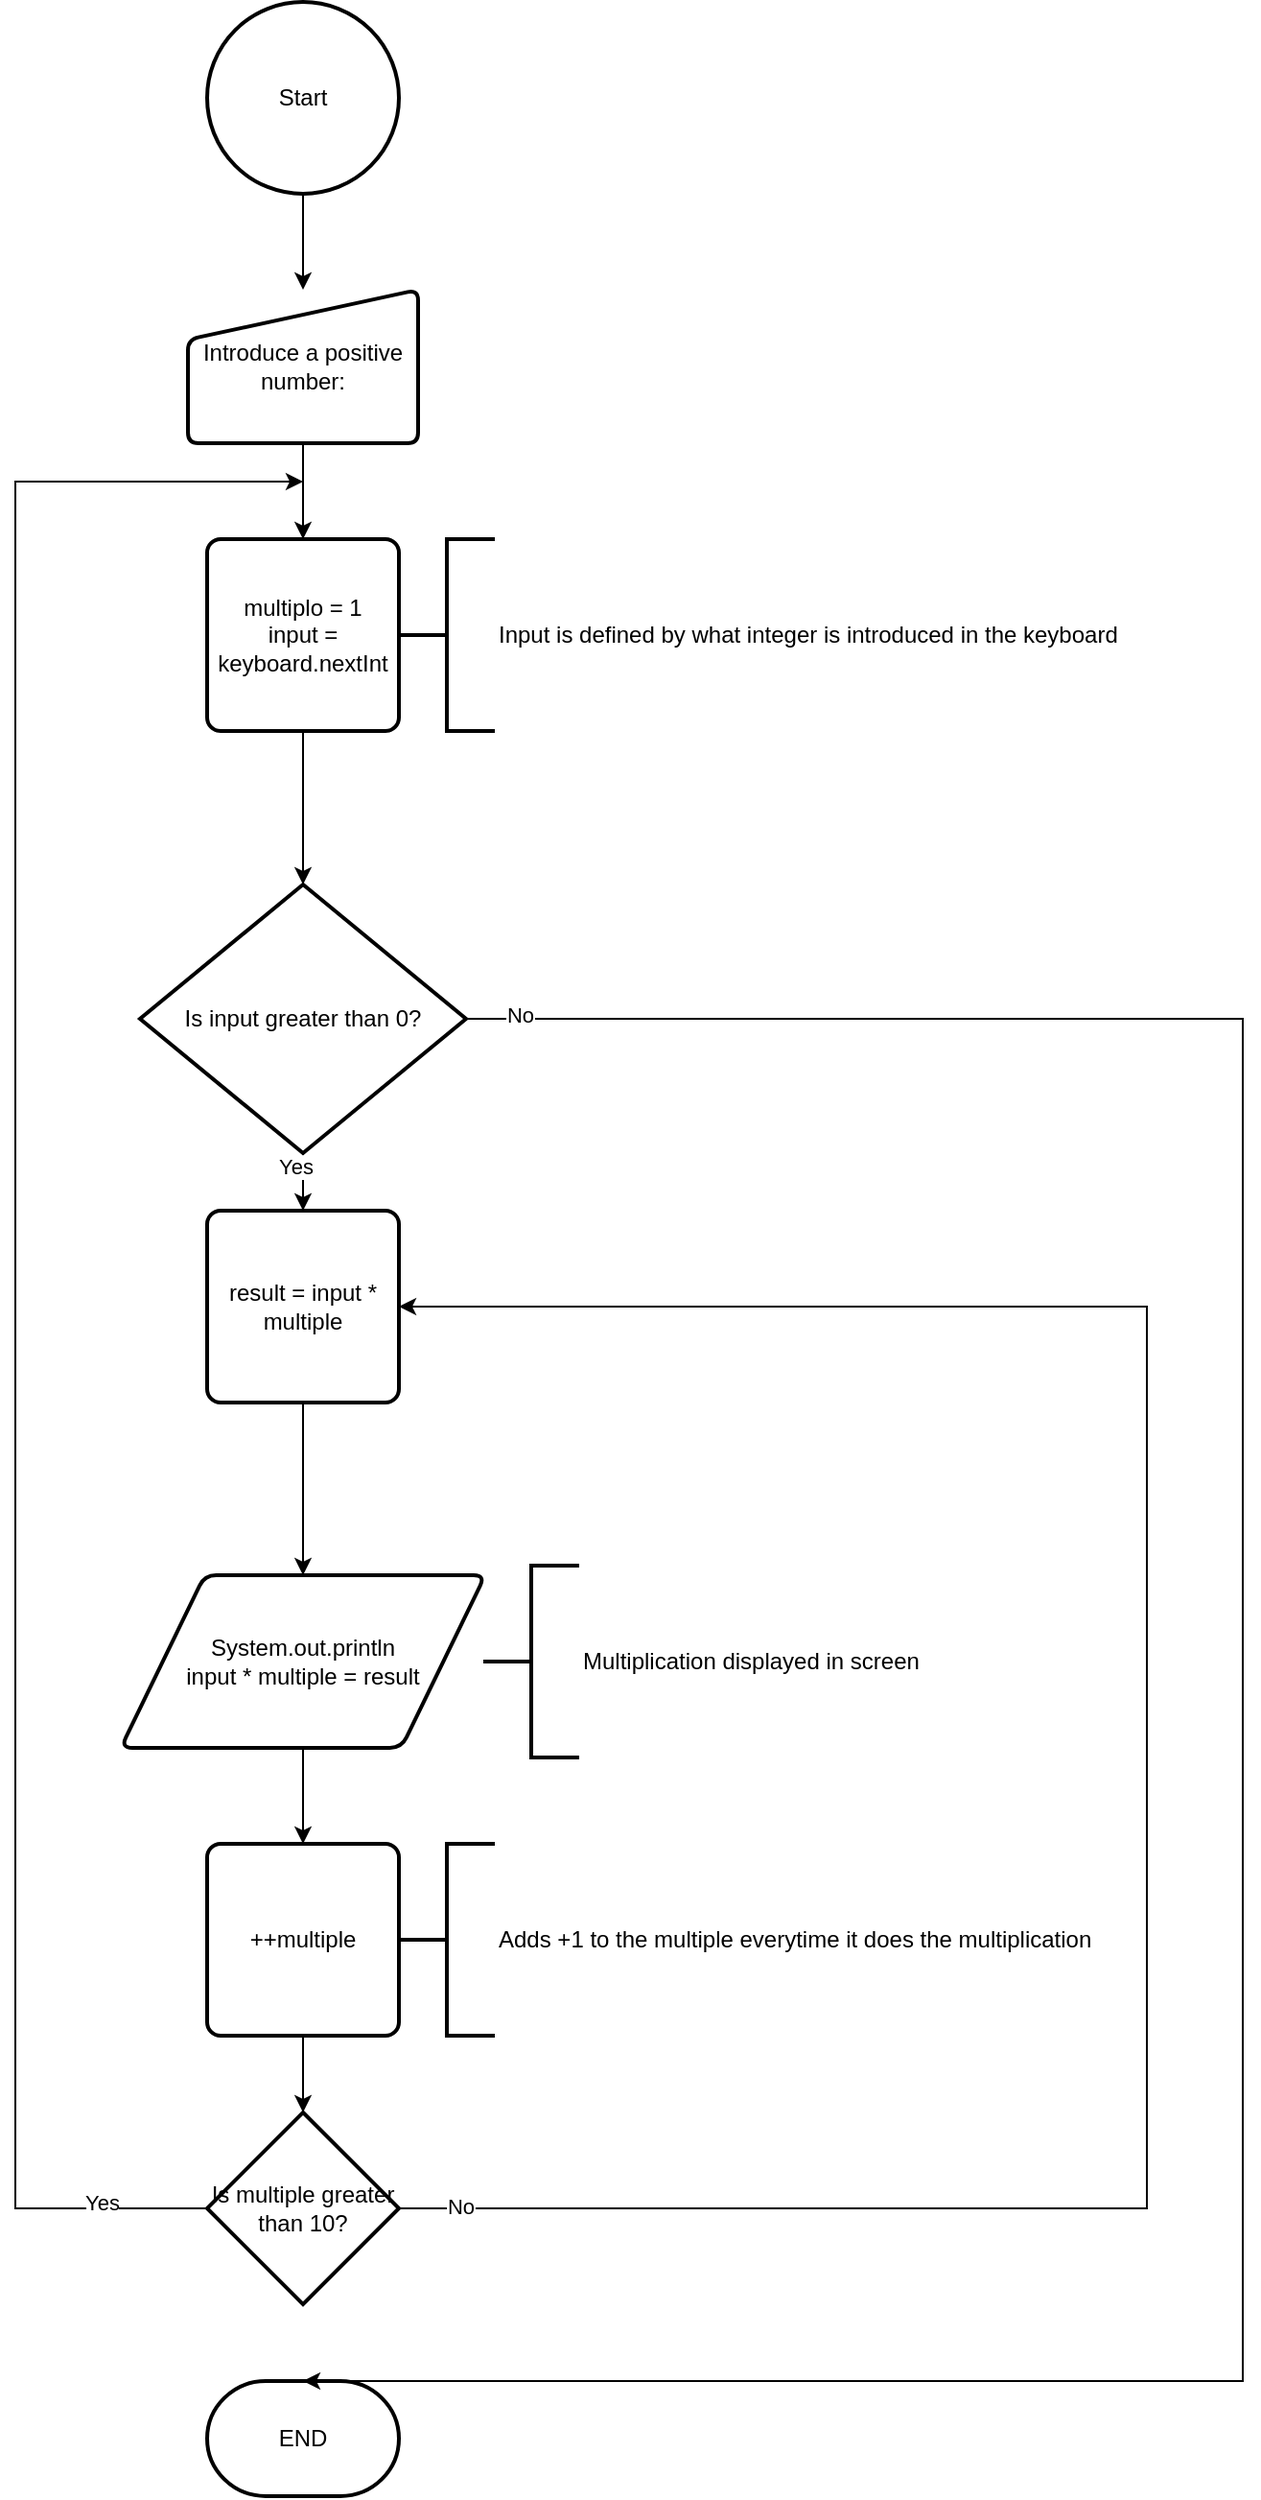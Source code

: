 <mxfile version="24.7.14">
  <diagram id="C5RBs43oDa-KdzZeNtuy" name="Page-1">
    <mxGraphModel dx="1674" dy="752" grid="1" gridSize="10" guides="1" tooltips="1" connect="1" arrows="1" fold="1" page="1" pageScale="1" pageWidth="827" pageHeight="1169" math="0" shadow="0">
      <root>
        <mxCell id="WIyWlLk6GJQsqaUBKTNV-0" />
        <mxCell id="WIyWlLk6GJQsqaUBKTNV-1" parent="WIyWlLk6GJQsqaUBKTNV-0" />
        <mxCell id="11dYOGdVYy4yMLOdj7sQ-3" style="edgeStyle=orthogonalEdgeStyle;rounded=0;orthogonalLoop=1;jettySize=auto;html=1;entryX=0.5;entryY=0;entryDx=0;entryDy=0;" edge="1" parent="WIyWlLk6GJQsqaUBKTNV-1" source="11dYOGdVYy4yMLOdj7sQ-0" target="11dYOGdVYy4yMLOdj7sQ-1">
          <mxGeometry relative="1" as="geometry" />
        </mxCell>
        <mxCell id="11dYOGdVYy4yMLOdj7sQ-0" value="Start" style="strokeWidth=2;html=1;shape=mxgraph.flowchart.start_2;whiteSpace=wrap;" vertex="1" parent="WIyWlLk6GJQsqaUBKTNV-1">
          <mxGeometry x="270" y="30" width="100" height="100" as="geometry" />
        </mxCell>
        <mxCell id="11dYOGdVYy4yMLOdj7sQ-8" style="edgeStyle=orthogonalEdgeStyle;rounded=0;orthogonalLoop=1;jettySize=auto;html=1;entryX=0.5;entryY=0;entryDx=0;entryDy=0;" edge="1" parent="WIyWlLk6GJQsqaUBKTNV-1" source="11dYOGdVYy4yMLOdj7sQ-1" target="11dYOGdVYy4yMLOdj7sQ-7">
          <mxGeometry relative="1" as="geometry" />
        </mxCell>
        <mxCell id="11dYOGdVYy4yMLOdj7sQ-1" value="Introduce a positive number:" style="html=1;strokeWidth=2;shape=manualInput;whiteSpace=wrap;rounded=1;size=26;arcSize=11;" vertex="1" parent="WIyWlLk6GJQsqaUBKTNV-1">
          <mxGeometry x="260" y="180" width="120" height="80" as="geometry" />
        </mxCell>
        <mxCell id="11dYOGdVYy4yMLOdj7sQ-12" style="edgeStyle=orthogonalEdgeStyle;rounded=0;orthogonalLoop=1;jettySize=auto;html=1;entryX=0.5;entryY=0;entryDx=0;entryDy=0;" edge="1" parent="WIyWlLk6GJQsqaUBKTNV-1" source="11dYOGdVYy4yMLOdj7sQ-4" target="11dYOGdVYy4yMLOdj7sQ-6">
          <mxGeometry relative="1" as="geometry" />
        </mxCell>
        <mxCell id="11dYOGdVYy4yMLOdj7sQ-31" value="Yes" style="edgeLabel;html=1;align=center;verticalAlign=middle;resizable=0;points=[];" vertex="1" connectable="0" parent="11dYOGdVYy4yMLOdj7sQ-12">
          <mxGeometry x="-0.72" y="-4" relative="1" as="geometry">
            <mxPoint as="offset" />
          </mxGeometry>
        </mxCell>
        <mxCell id="11dYOGdVYy4yMLOdj7sQ-4" value="Is input greater than 0?" style="strokeWidth=2;html=1;shape=mxgraph.flowchart.decision;whiteSpace=wrap;" vertex="1" parent="WIyWlLk6GJQsqaUBKTNV-1">
          <mxGeometry x="235" y="490" width="170" height="140" as="geometry" />
        </mxCell>
        <mxCell id="11dYOGdVYy4yMLOdj7sQ-14" style="edgeStyle=orthogonalEdgeStyle;rounded=0;orthogonalLoop=1;jettySize=auto;html=1;entryX=0.5;entryY=0;entryDx=0;entryDy=0;" edge="1" parent="WIyWlLk6GJQsqaUBKTNV-1" source="11dYOGdVYy4yMLOdj7sQ-6" target="11dYOGdVYy4yMLOdj7sQ-13">
          <mxGeometry relative="1" as="geometry" />
        </mxCell>
        <mxCell id="11dYOGdVYy4yMLOdj7sQ-6" value="result = input * multiple" style="rounded=1;whiteSpace=wrap;html=1;absoluteArcSize=1;arcSize=14;strokeWidth=2;" vertex="1" parent="WIyWlLk6GJQsqaUBKTNV-1">
          <mxGeometry x="270" y="660" width="100" height="100" as="geometry" />
        </mxCell>
        <mxCell id="11dYOGdVYy4yMLOdj7sQ-7" value="multiplo = 1&lt;div&gt;input = keyboard.nextInt&lt;/div&gt;" style="rounded=1;whiteSpace=wrap;html=1;absoluteArcSize=1;arcSize=14;strokeWidth=2;" vertex="1" parent="WIyWlLk6GJQsqaUBKTNV-1">
          <mxGeometry x="270" y="310" width="100" height="100" as="geometry" />
        </mxCell>
        <mxCell id="11dYOGdVYy4yMLOdj7sQ-9" value="Input is defined by what integer is introduced in the keyboard" style="strokeWidth=2;html=1;shape=mxgraph.flowchart.annotation_2;align=left;labelPosition=right;pointerEvents=1;" vertex="1" parent="WIyWlLk6GJQsqaUBKTNV-1">
          <mxGeometry x="370" y="310" width="50" height="100" as="geometry" />
        </mxCell>
        <mxCell id="11dYOGdVYy4yMLOdj7sQ-10" style="edgeStyle=orthogonalEdgeStyle;rounded=0;orthogonalLoop=1;jettySize=auto;html=1;entryX=0.5;entryY=0;entryDx=0;entryDy=0;entryPerimeter=0;" edge="1" parent="WIyWlLk6GJQsqaUBKTNV-1" source="11dYOGdVYy4yMLOdj7sQ-7" target="11dYOGdVYy4yMLOdj7sQ-4">
          <mxGeometry relative="1" as="geometry" />
        </mxCell>
        <mxCell id="11dYOGdVYy4yMLOdj7sQ-20" style="edgeStyle=orthogonalEdgeStyle;rounded=0;orthogonalLoop=1;jettySize=auto;html=1;entryX=0.5;entryY=0;entryDx=0;entryDy=0;" edge="1" parent="WIyWlLk6GJQsqaUBKTNV-1" source="11dYOGdVYy4yMLOdj7sQ-13" target="11dYOGdVYy4yMLOdj7sQ-18">
          <mxGeometry relative="1" as="geometry" />
        </mxCell>
        <mxCell id="11dYOGdVYy4yMLOdj7sQ-13" value="System.out.println&lt;div&gt;input * multiple = result&lt;/div&gt;" style="shape=parallelogram;html=1;strokeWidth=2;perimeter=parallelogramPerimeter;whiteSpace=wrap;rounded=1;arcSize=12;size=0.23;" vertex="1" parent="WIyWlLk6GJQsqaUBKTNV-1">
          <mxGeometry x="225" y="850" width="190" height="90" as="geometry" />
        </mxCell>
        <mxCell id="11dYOGdVYy4yMLOdj7sQ-15" value="Multiplication displayed in screen" style="strokeWidth=2;html=1;shape=mxgraph.flowchart.annotation_2;align=left;labelPosition=right;pointerEvents=1;" vertex="1" parent="WIyWlLk6GJQsqaUBKTNV-1">
          <mxGeometry x="414" y="845" width="50" height="100" as="geometry" />
        </mxCell>
        <mxCell id="11dYOGdVYy4yMLOdj7sQ-22" style="edgeStyle=orthogonalEdgeStyle;rounded=0;orthogonalLoop=1;jettySize=auto;html=1;" edge="1" parent="WIyWlLk6GJQsqaUBKTNV-1" source="11dYOGdVYy4yMLOdj7sQ-16">
          <mxGeometry relative="1" as="geometry">
            <mxPoint x="320" y="280" as="targetPoint" />
            <Array as="points">
              <mxPoint x="170" y="1180" />
              <mxPoint x="170" y="280" />
            </Array>
          </mxGeometry>
        </mxCell>
        <mxCell id="11dYOGdVYy4yMLOdj7sQ-23" value="Yes" style="edgeLabel;html=1;align=center;verticalAlign=middle;resizable=0;points=[];" vertex="1" connectable="0" parent="11dYOGdVYy4yMLOdj7sQ-22">
          <mxGeometry x="-0.904" y="-3" relative="1" as="geometry">
            <mxPoint as="offset" />
          </mxGeometry>
        </mxCell>
        <mxCell id="11dYOGdVYy4yMLOdj7sQ-36" style="edgeStyle=orthogonalEdgeStyle;rounded=0;orthogonalLoop=1;jettySize=auto;html=1;entryX=1;entryY=0.5;entryDx=0;entryDy=0;" edge="1" parent="WIyWlLk6GJQsqaUBKTNV-1" source="11dYOGdVYy4yMLOdj7sQ-16" target="11dYOGdVYy4yMLOdj7sQ-6">
          <mxGeometry relative="1" as="geometry">
            <Array as="points">
              <mxPoint x="760" y="1180" />
              <mxPoint x="760" y="710" />
            </Array>
          </mxGeometry>
        </mxCell>
        <mxCell id="11dYOGdVYy4yMLOdj7sQ-37" value="No" style="edgeLabel;html=1;align=center;verticalAlign=middle;resizable=0;points=[];" vertex="1" connectable="0" parent="11dYOGdVYy4yMLOdj7sQ-36">
          <mxGeometry x="-0.95" y="1" relative="1" as="geometry">
            <mxPoint as="offset" />
          </mxGeometry>
        </mxCell>
        <mxCell id="11dYOGdVYy4yMLOdj7sQ-16" value="Is multiple greater than 10?" style="strokeWidth=2;html=1;shape=mxgraph.flowchart.decision;whiteSpace=wrap;" vertex="1" parent="WIyWlLk6GJQsqaUBKTNV-1">
          <mxGeometry x="270" y="1130" width="100" height="100" as="geometry" />
        </mxCell>
        <mxCell id="11dYOGdVYy4yMLOdj7sQ-18" value="++multiple" style="rounded=1;whiteSpace=wrap;html=1;absoluteArcSize=1;arcSize=14;strokeWidth=2;" vertex="1" parent="WIyWlLk6GJQsqaUBKTNV-1">
          <mxGeometry x="270" y="990" width="100" height="100" as="geometry" />
        </mxCell>
        <mxCell id="11dYOGdVYy4yMLOdj7sQ-19" value="Adds +1 to the multiple everytime it does the multiplication" style="strokeWidth=2;html=1;shape=mxgraph.flowchart.annotation_2;align=left;labelPosition=right;pointerEvents=1;" vertex="1" parent="WIyWlLk6GJQsqaUBKTNV-1">
          <mxGeometry x="370" y="990" width="50" height="100" as="geometry" />
        </mxCell>
        <mxCell id="11dYOGdVYy4yMLOdj7sQ-21" style="edgeStyle=orthogonalEdgeStyle;rounded=0;orthogonalLoop=1;jettySize=auto;html=1;entryX=0.5;entryY=0;entryDx=0;entryDy=0;entryPerimeter=0;" edge="1" parent="WIyWlLk6GJQsqaUBKTNV-1" source="11dYOGdVYy4yMLOdj7sQ-18" target="11dYOGdVYy4yMLOdj7sQ-16">
          <mxGeometry relative="1" as="geometry" />
        </mxCell>
        <mxCell id="11dYOGdVYy4yMLOdj7sQ-39" value="END" style="strokeWidth=2;html=1;shape=mxgraph.flowchart.terminator;whiteSpace=wrap;" vertex="1" parent="WIyWlLk6GJQsqaUBKTNV-1">
          <mxGeometry x="270" y="1270" width="100" height="60" as="geometry" />
        </mxCell>
        <mxCell id="11dYOGdVYy4yMLOdj7sQ-40" style="edgeStyle=orthogonalEdgeStyle;rounded=0;orthogonalLoop=1;jettySize=auto;html=1;entryX=0.5;entryY=0;entryDx=0;entryDy=0;entryPerimeter=0;" edge="1" parent="WIyWlLk6GJQsqaUBKTNV-1" source="11dYOGdVYy4yMLOdj7sQ-4" target="11dYOGdVYy4yMLOdj7sQ-39">
          <mxGeometry relative="1" as="geometry">
            <Array as="points">
              <mxPoint x="810" y="560" />
              <mxPoint x="810" y="1270" />
            </Array>
          </mxGeometry>
        </mxCell>
        <mxCell id="11dYOGdVYy4yMLOdj7sQ-41" value="No" style="edgeLabel;html=1;align=center;verticalAlign=middle;resizable=0;points=[];" vertex="1" connectable="0" parent="11dYOGdVYy4yMLOdj7sQ-40">
          <mxGeometry x="-0.965" y="2" relative="1" as="geometry">
            <mxPoint as="offset" />
          </mxGeometry>
        </mxCell>
      </root>
    </mxGraphModel>
  </diagram>
</mxfile>
